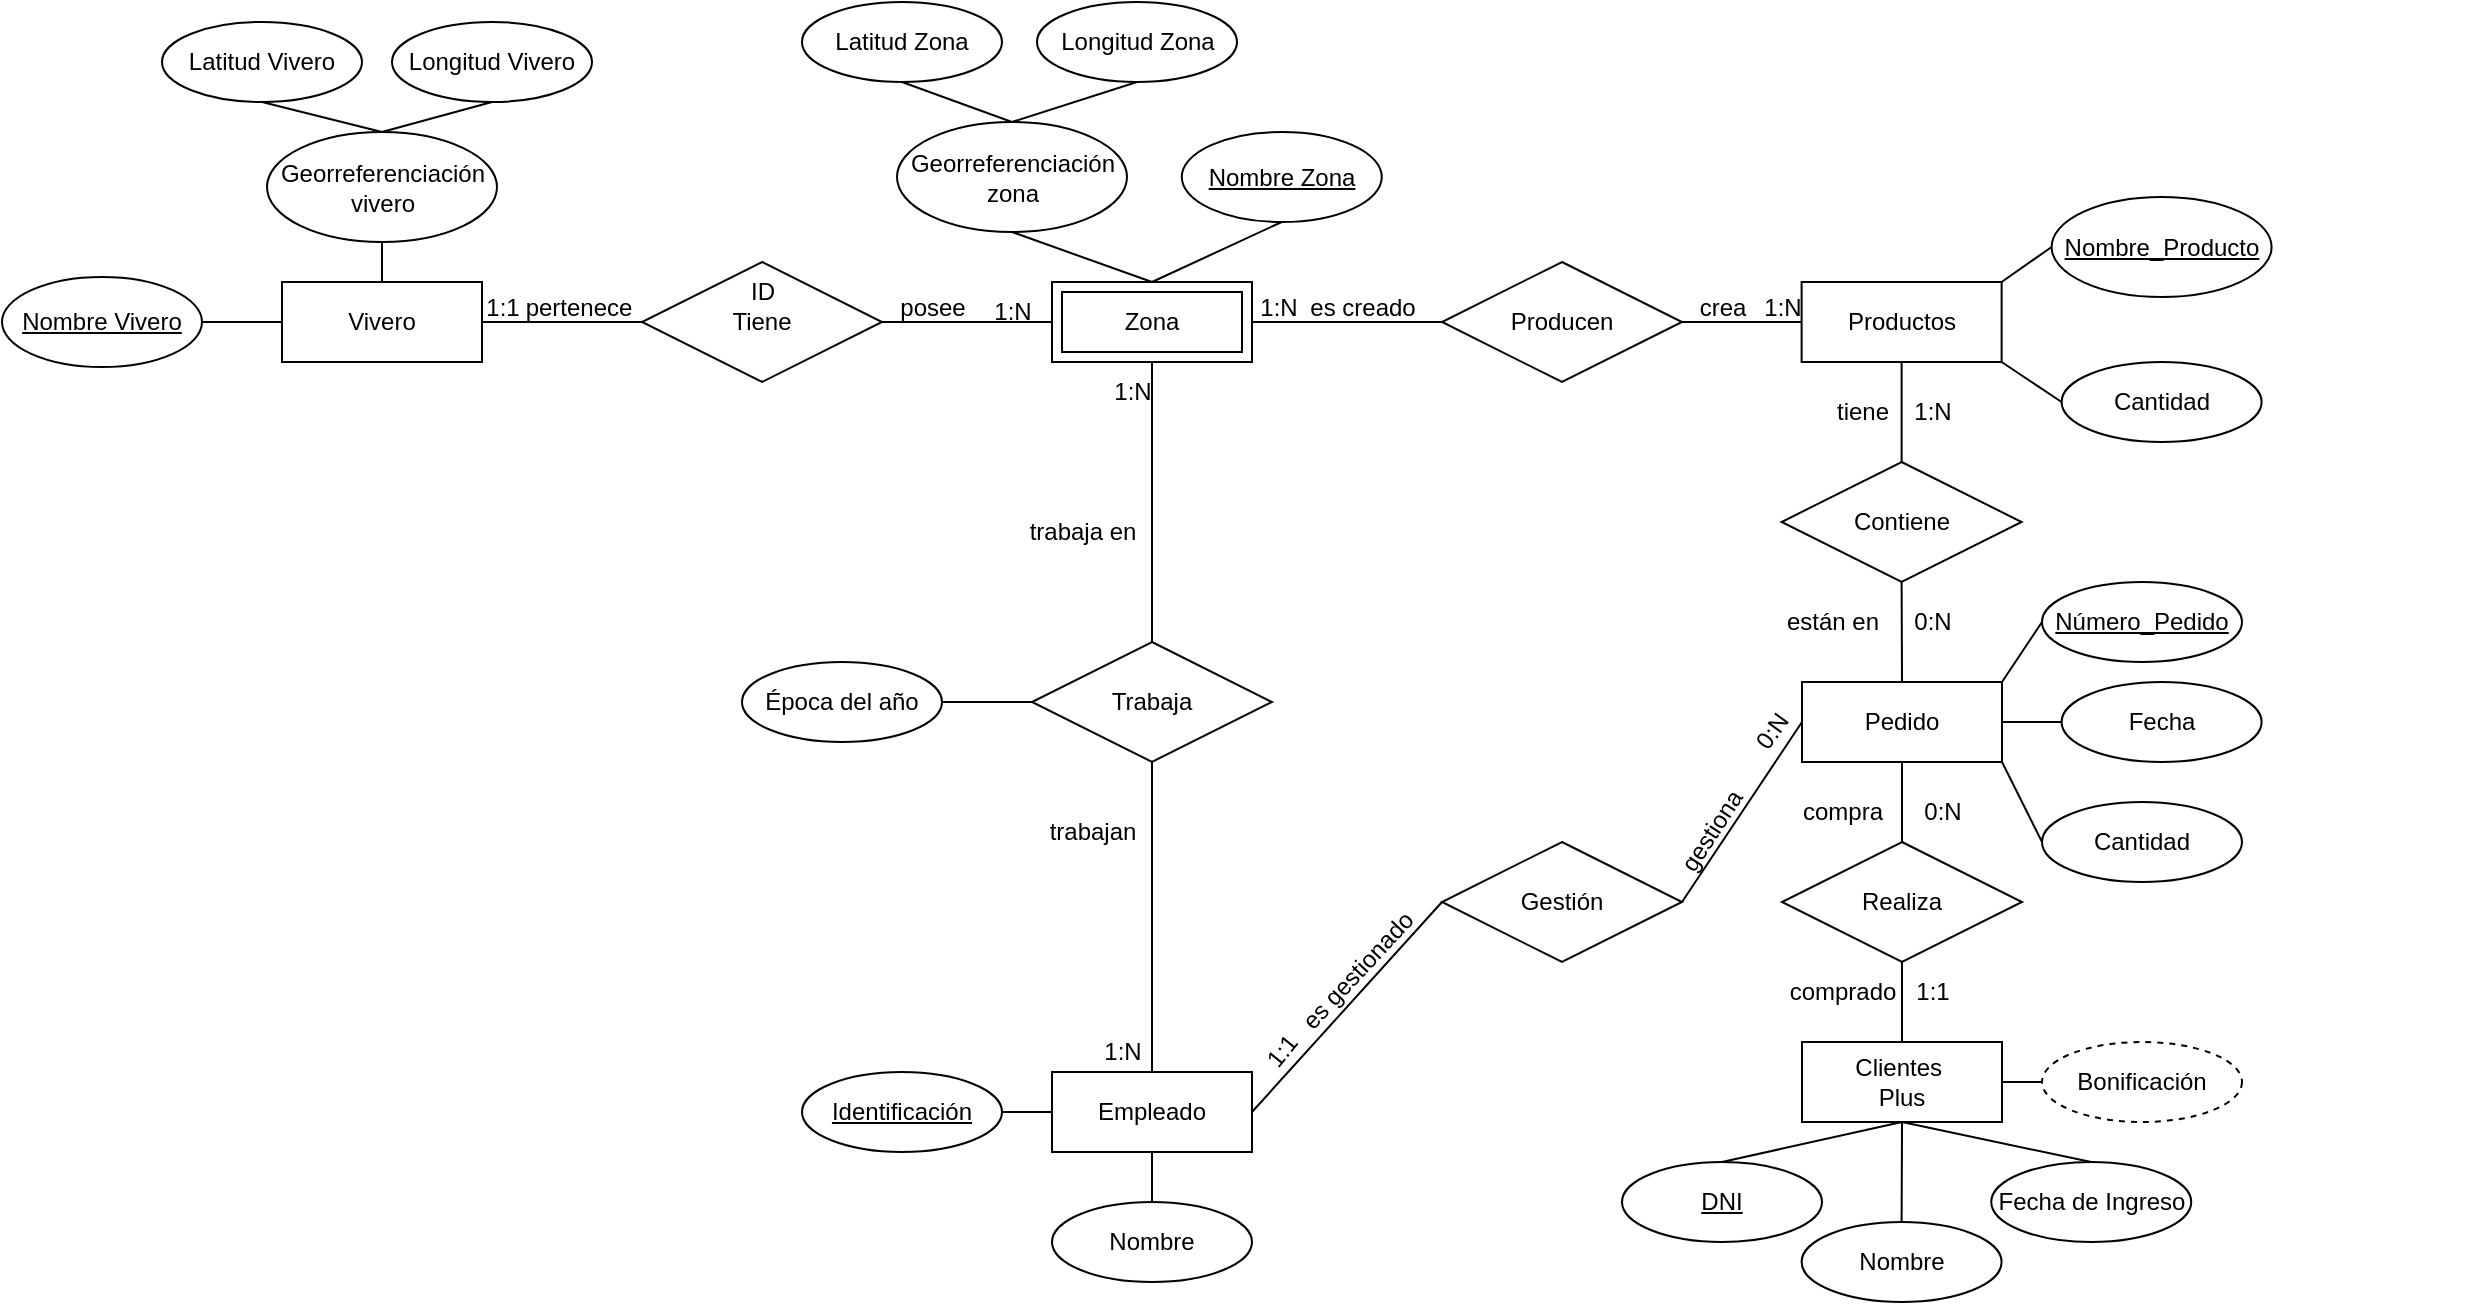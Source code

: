 <mxfile version="24.8.3">
  <diagram id="R2lEEEUBdFMjLlhIrx00" name="Page-1">
    <mxGraphModel grid="1" page="1" gridSize="10" guides="1" tooltips="1" connect="1" arrows="1" fold="1" pageScale="1" pageWidth="850" pageHeight="1100" math="0" shadow="0" extFonts="Permanent Marker^https://fonts.googleapis.com/css?family=Permanent+Marker">
      <root>
        <mxCell id="0" />
        <mxCell id="1" parent="0" />
        <mxCell id="NHeWaSwUiM2406PgDpy3-2" value="Vivero" style="whiteSpace=wrap;html=1;align=center;" vertex="1" parent="1">
          <mxGeometry x="140" y="170" width="100" height="40" as="geometry" />
        </mxCell>
        <mxCell id="NHeWaSwUiM2406PgDpy3-4" value="Georreferenciación zona" style="ellipse;whiteSpace=wrap;html=1;align=center;" vertex="1" parent="1">
          <mxGeometry x="447.5" y="90" width="115" height="55" as="geometry" />
        </mxCell>
        <mxCell id="NHeWaSwUiM2406PgDpy3-5" value="Latitud Zona" style="ellipse;whiteSpace=wrap;html=1;align=center;" vertex="1" parent="1">
          <mxGeometry x="400" y="30" width="100" height="40" as="geometry" />
        </mxCell>
        <mxCell id="NHeWaSwUiM2406PgDpy3-6" value="Longitud Zona" style="ellipse;whiteSpace=wrap;html=1;align=center;" vertex="1" parent="1">
          <mxGeometry x="517.5" y="30" width="100" height="40" as="geometry" />
        </mxCell>
        <mxCell id="NHeWaSwUiM2406PgDpy3-11" value="" style="endArrow=none;html=1;rounded=0;exitX=0.5;exitY=1;exitDx=0;exitDy=0;entryX=0.5;entryY=0;entryDx=0;entryDy=0;" edge="1" parent="1" source="NHeWaSwUiM2406PgDpy3-6" target="NHeWaSwUiM2406PgDpy3-4">
          <mxGeometry relative="1" as="geometry">
            <mxPoint x="400" y="370" as="sourcePoint" />
            <mxPoint x="560" y="370" as="targetPoint" />
          </mxGeometry>
        </mxCell>
        <mxCell id="NHeWaSwUiM2406PgDpy3-12" value="" style="resizable=0;html=1;whiteSpace=wrap;align=right;verticalAlign=bottom;" connectable="0" vertex="1" parent="NHeWaSwUiM2406PgDpy3-11">
          <mxGeometry x="1" relative="1" as="geometry" />
        </mxCell>
        <mxCell id="NHeWaSwUiM2406PgDpy3-13" value="" style="endArrow=none;html=1;rounded=0;exitX=0.5;exitY=1;exitDx=0;exitDy=0;entryX=0.5;entryY=0;entryDx=0;entryDy=0;" edge="1" parent="1" source="NHeWaSwUiM2406PgDpy3-5" target="NHeWaSwUiM2406PgDpy3-4">
          <mxGeometry relative="1" as="geometry">
            <mxPoint x="310" y="20" as="sourcePoint" />
            <mxPoint x="245" y="85" as="targetPoint" />
          </mxGeometry>
        </mxCell>
        <mxCell id="NHeWaSwUiM2406PgDpy3-14" value="" style="resizable=0;html=1;whiteSpace=wrap;align=right;verticalAlign=bottom;" connectable="0" vertex="1" parent="NHeWaSwUiM2406PgDpy3-13">
          <mxGeometry x="1" relative="1" as="geometry" />
        </mxCell>
        <mxCell id="S-kR7vA9aXVw8Hu3PSYM-3" value="Tiene" style="shape=rhombus;perimeter=rhombusPerimeter;whiteSpace=wrap;html=1;align=center;" vertex="1" parent="1">
          <mxGeometry x="320" y="160" width="120" height="60" as="geometry" />
        </mxCell>
        <mxCell id="S-kR7vA9aXVw8Hu3PSYM-4" value="&lt;div&gt;Georreferenciación&lt;/div&gt;&lt;div&gt;vivero&lt;br&gt;&lt;/div&gt;" style="ellipse;whiteSpace=wrap;html=1;align=center;" vertex="1" parent="1">
          <mxGeometry x="132.5" y="95" width="115" height="55" as="geometry" />
        </mxCell>
        <mxCell id="S-kR7vA9aXVw8Hu3PSYM-5" value="Latitud Vivero" style="ellipse;whiteSpace=wrap;html=1;align=center;" vertex="1" parent="1">
          <mxGeometry x="80" y="40" width="100" height="40" as="geometry" />
        </mxCell>
        <mxCell id="S-kR7vA9aXVw8Hu3PSYM-6" value="" style="endArrow=none;html=1;rounded=0;exitX=0.5;exitY=1;exitDx=0;exitDy=0;entryX=0.5;entryY=0;entryDx=0;entryDy=0;" edge="1" parent="1" source="S-kR7vA9aXVw8Hu3PSYM-10" target="S-kR7vA9aXVw8Hu3PSYM-4">
          <mxGeometry relative="1" as="geometry">
            <mxPoint x="260" y="30" as="sourcePoint" />
            <mxPoint x="90" y="380" as="targetPoint" />
          </mxGeometry>
        </mxCell>
        <mxCell id="S-kR7vA9aXVw8Hu3PSYM-7" value="" style="resizable=0;html=1;whiteSpace=wrap;align=right;verticalAlign=bottom;" connectable="0" vertex="1" parent="S-kR7vA9aXVw8Hu3PSYM-6">
          <mxGeometry x="1" relative="1" as="geometry" />
        </mxCell>
        <mxCell id="S-kR7vA9aXVw8Hu3PSYM-8" value="" style="endArrow=none;html=1;rounded=0;exitX=0.5;exitY=1;exitDx=0;exitDy=0;entryX=0.5;entryY=0;entryDx=0;entryDy=0;" edge="1" parent="1" source="S-kR7vA9aXVw8Hu3PSYM-5" target="S-kR7vA9aXVw8Hu3PSYM-4">
          <mxGeometry relative="1" as="geometry">
            <mxPoint x="-160" y="30" as="sourcePoint" />
            <mxPoint x="-225" y="95" as="targetPoint" />
          </mxGeometry>
        </mxCell>
        <mxCell id="S-kR7vA9aXVw8Hu3PSYM-9" value="" style="resizable=0;html=1;whiteSpace=wrap;align=right;verticalAlign=bottom;" connectable="0" vertex="1" parent="S-kR7vA9aXVw8Hu3PSYM-8">
          <mxGeometry x="1" relative="1" as="geometry" />
        </mxCell>
        <mxCell id="S-kR7vA9aXVw8Hu3PSYM-10" value="Longitud Vivero" style="ellipse;whiteSpace=wrap;html=1;align=center;" vertex="1" parent="1">
          <mxGeometry x="195" y="40.0" width="100" height="40" as="geometry" />
        </mxCell>
        <mxCell id="S-kR7vA9aXVw8Hu3PSYM-11" value="Empleado" style="whiteSpace=wrap;html=1;align=center;" vertex="1" parent="1">
          <mxGeometry x="525" y="565" width="100" height="40" as="geometry" />
        </mxCell>
        <mxCell id="NHeWaSwUiM2406PgDpy3-16" value="" style="endArrow=none;html=1;rounded=0;exitX=0;exitY=0.5;exitDx=0;exitDy=0;entryX=1;entryY=0.5;entryDx=0;entryDy=0;" edge="1" parent="1" source="S-kR7vA9aXVw8Hu3PSYM-3" target="NHeWaSwUiM2406PgDpy3-2">
          <mxGeometry relative="1" as="geometry">
            <mxPoint x="270" y="40" as="sourcePoint" />
            <mxPoint x="180" y="110" as="targetPoint" />
          </mxGeometry>
        </mxCell>
        <mxCell id="NHeWaSwUiM2406PgDpy3-17" value="" style="resizable=0;html=1;whiteSpace=wrap;align=right;verticalAlign=bottom;" connectable="0" vertex="1" parent="NHeWaSwUiM2406PgDpy3-16">
          <mxGeometry x="1" relative="1" as="geometry" />
        </mxCell>
        <mxCell id="NHeWaSwUiM2406PgDpy3-18" value="" style="endArrow=none;html=1;rounded=0;exitX=1;exitY=0.5;exitDx=0;exitDy=0;entryX=0;entryY=0.5;entryDx=0;entryDy=0;" edge="1" parent="1" source="NHeWaSwUiM2406PgDpy3-40">
          <mxGeometry relative="1" as="geometry">
            <mxPoint x="500" y="190" as="sourcePoint" />
            <mxPoint x="590" y="190" as="targetPoint" />
          </mxGeometry>
        </mxCell>
        <mxCell id="NHeWaSwUiM2406PgDpy3-19" value="" style="resizable=0;html=1;whiteSpace=wrap;align=right;verticalAlign=bottom;" connectable="0" vertex="1" parent="NHeWaSwUiM2406PgDpy3-18">
          <mxGeometry x="1" relative="1" as="geometry" />
        </mxCell>
        <mxCell id="NHeWaSwUiM2406PgDpy3-20" value="&lt;div&gt;Clientes&amp;nbsp;&lt;/div&gt;&lt;div&gt;Plus&lt;/div&gt;" style="whiteSpace=wrap;html=1;align=center;" vertex="1" parent="1">
          <mxGeometry x="900" y="550" width="100" height="40" as="geometry" />
        </mxCell>
        <mxCell id="NHeWaSwUiM2406PgDpy3-24" value="" style="endArrow=none;html=1;rounded=0;exitX=0.5;exitY=0;exitDx=0;exitDy=0;entryX=0.5;entryY=1;entryDx=0;entryDy=0;" edge="1" parent="1" source="NHeWaSwUiM2406PgDpy3-2" target="S-kR7vA9aXVw8Hu3PSYM-4">
          <mxGeometry relative="1" as="geometry">
            <mxPoint x="90" y="10" as="sourcePoint" />
            <mxPoint x="185" y="40" as="targetPoint" />
          </mxGeometry>
        </mxCell>
        <mxCell id="NHeWaSwUiM2406PgDpy3-25" value="" style="resizable=0;html=1;whiteSpace=wrap;align=right;verticalAlign=bottom;" connectable="0" vertex="1" parent="NHeWaSwUiM2406PgDpy3-24">
          <mxGeometry x="1" relative="1" as="geometry" />
        </mxCell>
        <mxCell id="NHeWaSwUiM2406PgDpy3-26" value="" style="endArrow=none;html=1;rounded=0;exitX=0.5;exitY=0;exitDx=0;exitDy=0;entryX=0.5;entryY=1;entryDx=0;entryDy=0;" edge="1" parent="1" source="NHeWaSwUiM2406PgDpy3-40" target="NHeWaSwUiM2406PgDpy3-4">
          <mxGeometry relative="1" as="geometry">
            <mxPoint x="640" y="170" as="sourcePoint" />
            <mxPoint x="265" y="50" as="targetPoint" />
          </mxGeometry>
        </mxCell>
        <mxCell id="NHeWaSwUiM2406PgDpy3-27" value="" style="resizable=0;html=1;whiteSpace=wrap;align=right;verticalAlign=bottom;" connectable="0" vertex="1" parent="NHeWaSwUiM2406PgDpy3-26">
          <mxGeometry x="1" relative="1" as="geometry" />
        </mxCell>
        <mxCell id="NHeWaSwUiM2406PgDpy3-31" value="&lt;u&gt;Nombre Zona&lt;br&gt;&lt;/u&gt;" style="ellipse;whiteSpace=wrap;html=1;align=center;" vertex="1" parent="1">
          <mxGeometry x="589.89" y="95" width="100" height="45" as="geometry" />
        </mxCell>
        <mxCell id="NHeWaSwUiM2406PgDpy3-32" value="" style="endArrow=none;html=1;rounded=0;exitX=0.5;exitY=0;exitDx=0;exitDy=0;entryX=0.5;entryY=1;entryDx=0;entryDy=0;" edge="1" parent="1" source="NHeWaSwUiM2406PgDpy3-40" target="NHeWaSwUiM2406PgDpy3-31">
          <mxGeometry relative="1" as="geometry">
            <mxPoint x="690" y="190" as="sourcePoint" />
            <mxPoint x="780" y="148" as="targetPoint" />
          </mxGeometry>
        </mxCell>
        <mxCell id="NHeWaSwUiM2406PgDpy3-33" value="" style="resizable=0;html=1;whiteSpace=wrap;align=right;verticalAlign=bottom;" connectable="0" vertex="1" parent="NHeWaSwUiM2406PgDpy3-32">
          <mxGeometry x="1" relative="1" as="geometry" />
        </mxCell>
        <mxCell id="NHeWaSwUiM2406PgDpy3-37" value="&lt;u&gt;Identificación&lt;/u&gt;" style="ellipse;whiteSpace=wrap;html=1;align=center;" vertex="1" parent="1">
          <mxGeometry x="400" y="565" width="100" height="40" as="geometry" />
        </mxCell>
        <mxCell id="NHeWaSwUiM2406PgDpy3-38" value="" style="endArrow=none;html=1;rounded=0;exitX=1;exitY=0.5;exitDx=0;exitDy=0;entryX=0;entryY=0.5;entryDx=0;entryDy=0;" edge="1" parent="1" source="NHeWaSwUiM2406PgDpy3-37" target="S-kR7vA9aXVw8Hu3PSYM-11">
          <mxGeometry relative="1" as="geometry">
            <mxPoint x="-70" y="590" as="sourcePoint" />
            <mxPoint x="-45" y="590" as="targetPoint" />
          </mxGeometry>
        </mxCell>
        <mxCell id="NHeWaSwUiM2406PgDpy3-39" value="" style="resizable=0;html=1;whiteSpace=wrap;align=right;verticalAlign=bottom;" connectable="0" vertex="1" parent="NHeWaSwUiM2406PgDpy3-38">
          <mxGeometry x="1" relative="1" as="geometry" />
        </mxCell>
        <mxCell id="NHeWaSwUiM2406PgDpy3-42" value="&lt;u&gt;DNI&lt;/u&gt;" style="ellipse;whiteSpace=wrap;html=1;align=center;" vertex="1" parent="1">
          <mxGeometry x="810" y="610" width="100" height="40" as="geometry" />
        </mxCell>
        <mxCell id="NHeWaSwUiM2406PgDpy3-43" value="" style="endArrow=none;html=1;rounded=0;exitX=0.5;exitY=0;exitDx=0;exitDy=0;entryX=0.5;entryY=1;entryDx=0;entryDy=0;" edge="1" parent="1" source="NHeWaSwUiM2406PgDpy3-42" target="NHeWaSwUiM2406PgDpy3-20">
          <mxGeometry relative="1" as="geometry">
            <mxPoint x="190" y="650" as="sourcePoint" />
            <mxPoint x="215" y="610" as="targetPoint" />
          </mxGeometry>
        </mxCell>
        <mxCell id="NHeWaSwUiM2406PgDpy3-44" value="" style="resizable=0;html=1;whiteSpace=wrap;align=right;verticalAlign=bottom;" connectable="0" vertex="1" parent="NHeWaSwUiM2406PgDpy3-43">
          <mxGeometry x="1" relative="1" as="geometry" />
        </mxCell>
        <mxCell id="NHeWaSwUiM2406PgDpy3-45" value="Fecha de Ingreso" style="ellipse;whiteSpace=wrap;html=1;align=center;" vertex="1" parent="1">
          <mxGeometry x="994.62" y="610" width="100" height="40" as="geometry" />
        </mxCell>
        <mxCell id="NHeWaSwUiM2406PgDpy3-46" value="" style="endArrow=none;html=1;rounded=0;exitX=0.5;exitY=0;exitDx=0;exitDy=0;entryX=0.5;entryY=1;entryDx=0;entryDy=0;" edge="1" parent="1" source="NHeWaSwUiM2406PgDpy3-45" target="NHeWaSwUiM2406PgDpy3-20">
          <mxGeometry relative="1" as="geometry">
            <mxPoint x="630" y="640" as="sourcePoint" />
            <mxPoint x="660" y="600" as="targetPoint" />
          </mxGeometry>
        </mxCell>
        <mxCell id="NHeWaSwUiM2406PgDpy3-47" value="" style="resizable=0;html=1;whiteSpace=wrap;align=right;verticalAlign=bottom;" connectable="0" vertex="1" parent="NHeWaSwUiM2406PgDpy3-46">
          <mxGeometry x="1" relative="1" as="geometry" />
        </mxCell>
        <mxCell id="NHeWaSwUiM2406PgDpy3-49" value="Bonificación" style="ellipse;whiteSpace=wrap;html=1;align=center;dashed=1;" vertex="1" parent="1">
          <mxGeometry x="1020" y="550" width="100" height="40" as="geometry" />
        </mxCell>
        <mxCell id="NHeWaSwUiM2406PgDpy3-50" value="" style="endArrow=none;html=1;rounded=0;exitX=0;exitY=0.5;exitDx=0;exitDy=0;entryX=1;entryY=0.5;entryDx=0;entryDy=0;" edge="1" parent="1" source="NHeWaSwUiM2406PgDpy3-49" target="NHeWaSwUiM2406PgDpy3-20">
          <mxGeometry relative="1" as="geometry">
            <mxPoint x="720" y="640" as="sourcePoint" />
            <mxPoint x="670" y="610" as="targetPoint" />
          </mxGeometry>
        </mxCell>
        <mxCell id="NHeWaSwUiM2406PgDpy3-51" value="" style="resizable=0;html=1;whiteSpace=wrap;align=right;verticalAlign=bottom;" connectable="0" vertex="1" parent="NHeWaSwUiM2406PgDpy3-50">
          <mxGeometry x="1" relative="1" as="geometry" />
        </mxCell>
        <mxCell id="NHeWaSwUiM2406PgDpy3-53" value="Trabaja" style="shape=rhombus;perimeter=rhombusPerimeter;whiteSpace=wrap;html=1;align=center;" vertex="1" parent="1">
          <mxGeometry x="515" y="350" width="120" height="60" as="geometry" />
        </mxCell>
        <mxCell id="NHeWaSwUiM2406PgDpy3-55" value="" style="endArrow=none;html=1;rounded=0;exitX=0.5;exitY=0;exitDx=0;exitDy=0;entryX=0.5;entryY=1;entryDx=0;entryDy=0;" edge="1" parent="1" source="NHeWaSwUiM2406PgDpy3-53" target="NHeWaSwUiM2406PgDpy3-40">
          <mxGeometry relative="1" as="geometry">
            <mxPoint x="320" y="300" as="sourcePoint" />
            <mxPoint x="260" y="300" as="targetPoint" />
          </mxGeometry>
        </mxCell>
        <mxCell id="NHeWaSwUiM2406PgDpy3-56" value="" style="resizable=0;html=1;whiteSpace=wrap;align=right;verticalAlign=bottom;" connectable="0" vertex="1" parent="NHeWaSwUiM2406PgDpy3-55">
          <mxGeometry x="1" relative="1" as="geometry" />
        </mxCell>
        <mxCell id="NHeWaSwUiM2406PgDpy3-57" value="" style="endArrow=none;html=1;rounded=0;exitX=0.5;exitY=0;exitDx=0;exitDy=0;entryX=0.5;entryY=1;entryDx=0;entryDy=0;" edge="1" parent="1" source="S-kR7vA9aXVw8Hu3PSYM-11" target="NHeWaSwUiM2406PgDpy3-53">
          <mxGeometry relative="1" as="geometry">
            <mxPoint x="150" y="330" as="sourcePoint" />
            <mxPoint x="90" y="330" as="targetPoint" />
          </mxGeometry>
        </mxCell>
        <mxCell id="NHeWaSwUiM2406PgDpy3-58" value="" style="resizable=0;html=1;whiteSpace=wrap;align=right;verticalAlign=bottom;" connectable="0" vertex="1" parent="NHeWaSwUiM2406PgDpy3-57">
          <mxGeometry x="1" relative="1" as="geometry" />
        </mxCell>
        <mxCell id="NHeWaSwUiM2406PgDpy3-61" value="Gestión" style="shape=rhombus;perimeter=rhombusPerimeter;whiteSpace=wrap;html=1;align=center;" vertex="1" parent="1">
          <mxGeometry x="720" y="450" width="120" height="60" as="geometry" />
        </mxCell>
        <mxCell id="NHeWaSwUiM2406PgDpy3-62" value="" style="endArrow=none;html=1;rounded=0;exitX=0;exitY=0.5;exitDx=0;exitDy=0;entryX=1;entryY=0.5;entryDx=0;entryDy=0;" edge="1" parent="1" source="NHeWaSwUiM2406PgDpy3-61" target="S-kR7vA9aXVw8Hu3PSYM-11">
          <mxGeometry relative="1" as="geometry">
            <mxPoint x="355" y="579.5" as="sourcePoint" />
            <mxPoint x="240" y="579.5" as="targetPoint" />
          </mxGeometry>
        </mxCell>
        <mxCell id="NHeWaSwUiM2406PgDpy3-63" value="" style="resizable=0;html=1;whiteSpace=wrap;align=right;verticalAlign=bottom;" connectable="0" vertex="1" parent="NHeWaSwUiM2406PgDpy3-62">
          <mxGeometry x="1" relative="1" as="geometry" />
        </mxCell>
        <mxCell id="NHeWaSwUiM2406PgDpy3-64" value="" style="endArrow=none;html=1;rounded=0;exitX=1;exitY=0.5;exitDx=0;exitDy=0;entryX=0;entryY=0.5;entryDx=0;entryDy=0;" edge="1" parent="1" source="NHeWaSwUiM2406PgDpy3-61" target="mad-1AcM6uH0QCK6t4t2-9">
          <mxGeometry relative="1" as="geometry">
            <mxPoint x="375" y="210" as="sourcePoint" />
            <mxPoint x="720" y="360" as="targetPoint" />
            <Array as="points" />
          </mxGeometry>
        </mxCell>
        <mxCell id="NHeWaSwUiM2406PgDpy3-65" value="" style="resizable=0;html=1;whiteSpace=wrap;align=right;verticalAlign=bottom;" connectable="0" vertex="1" parent="NHeWaSwUiM2406PgDpy3-64">
          <mxGeometry x="1" relative="1" as="geometry" />
        </mxCell>
        <mxCell id="NHeWaSwUiM2406PgDpy3-66" value="1:1" style="text;html=1;align=center;verticalAlign=middle;resizable=0;points=[];autosize=1;strokeColor=none;fillColor=none;" vertex="1" parent="1">
          <mxGeometry x="230" y="168" width="40" height="30" as="geometry" />
        </mxCell>
        <mxCell id="NHeWaSwUiM2406PgDpy3-67" value="1:N" style="text;html=1;align=center;verticalAlign=middle;resizable=0;points=[];autosize=1;strokeColor=none;fillColor=none;" vertex="1" parent="1">
          <mxGeometry x="485" y="170" width="40" height="30" as="geometry" />
        </mxCell>
        <mxCell id="NHeWaSwUiM2406PgDpy3-68" value="1:N" style="text;html=1;align=center;verticalAlign=middle;resizable=0;points=[];autosize=1;strokeColor=none;fillColor=none;" vertex="1" parent="1">
          <mxGeometry x="545" y="210" width="40" height="30" as="geometry" />
        </mxCell>
        <mxCell id="NHeWaSwUiM2406PgDpy3-69" value="1:N" style="text;html=1;align=center;verticalAlign=middle;resizable=0;points=[];autosize=1;strokeColor=none;fillColor=none;" vertex="1" parent="1">
          <mxGeometry x="540" y="540" width="40" height="30" as="geometry" />
        </mxCell>
        <mxCell id="NHeWaSwUiM2406PgDpy3-70" value="gestiona" style="text;html=1;align=center;verticalAlign=middle;resizable=0;points=[];autosize=1;strokeColor=none;fillColor=none;rotation=-57;" vertex="1" parent="1">
          <mxGeometry x="819.81" y="430" width="70" height="30" as="geometry" />
        </mxCell>
        <mxCell id="NHeWaSwUiM2406PgDpy3-71" value="0:N" style="text;html=1;align=center;verticalAlign=middle;resizable=0;points=[];autosize=1;strokeColor=none;fillColor=none;rotation=-54;" vertex="1" parent="1">
          <mxGeometry x="865" y="380" width="40" height="30" as="geometry" />
        </mxCell>
        <mxCell id="NHeWaSwUiM2406PgDpy3-72" value="1:1" style="text;html=1;align=center;verticalAlign=middle;resizable=0;points=[];autosize=1;strokeColor=none;fillColor=none;rotation=-51;" vertex="1" parent="1">
          <mxGeometry x="619.89" y="540" width="40" height="30" as="geometry" />
        </mxCell>
        <mxCell id="NHeWaSwUiM2406PgDpy3-73" value="es gestionado" style="text;html=1;align=center;verticalAlign=middle;resizable=0;points=[];autosize=1;strokeColor=none;fillColor=none;rotation=-47;" vertex="1" parent="1">
          <mxGeometry x="627.5" y="500" width="100" height="30" as="geometry" />
        </mxCell>
        <mxCell id="NHeWaSwUiM2406PgDpy3-76" value="trabaja en" style="text;html=1;align=center;verticalAlign=middle;resizable=0;points=[];autosize=1;strokeColor=none;fillColor=none;rotation=0;" vertex="1" parent="1">
          <mxGeometry x="500" y="280" width="80" height="30" as="geometry" />
        </mxCell>
        <mxCell id="NHeWaSwUiM2406PgDpy3-77" value="trabajan" style="text;html=1;align=center;verticalAlign=middle;resizable=0;points=[];autosize=1;strokeColor=none;fillColor=none;rotation=0;" vertex="1" parent="1">
          <mxGeometry x="510" y="430" width="70" height="30" as="geometry" />
        </mxCell>
        <mxCell id="NHeWaSwUiM2406PgDpy3-79" value="posee" style="text;html=1;align=center;verticalAlign=middle;resizable=0;points=[];autosize=1;strokeColor=none;fillColor=none;" vertex="1" parent="1">
          <mxGeometry x="435" y="167.5" width="60" height="30" as="geometry" />
        </mxCell>
        <mxCell id="NHeWaSwUiM2406PgDpy3-80" value="pertenece" style="text;html=1;align=center;verticalAlign=middle;resizable=0;points=[];autosize=1;strokeColor=none;fillColor=none;" vertex="1" parent="1">
          <mxGeometry x="247.5" y="168" width="80" height="30" as="geometry" />
        </mxCell>
        <mxCell id="NHeWaSwUiM2406PgDpy3-81" value="&lt;u&gt;Nombre Vivero&lt;/u&gt;" style="ellipse;whiteSpace=wrap;html=1;align=center;" vertex="1" parent="1">
          <mxGeometry y="167.5" width="100" height="45" as="geometry" />
        </mxCell>
        <mxCell id="NHeWaSwUiM2406PgDpy3-82" value="" style="endArrow=none;html=1;rounded=0;exitX=1;exitY=0.5;exitDx=0;exitDy=0;entryX=0;entryY=0.5;entryDx=0;entryDy=0;" edge="1" parent="1" source="NHeWaSwUiM2406PgDpy3-81" target="NHeWaSwUiM2406PgDpy3-2">
          <mxGeometry relative="1" as="geometry">
            <mxPoint x="60" y="140" as="sourcePoint" />
            <mxPoint x="200" y="180" as="targetPoint" />
          </mxGeometry>
        </mxCell>
        <mxCell id="NHeWaSwUiM2406PgDpy3-83" value="" style="resizable=0;html=1;whiteSpace=wrap;align=right;verticalAlign=bottom;" connectable="0" vertex="1" parent="NHeWaSwUiM2406PgDpy3-82">
          <mxGeometry x="1" relative="1" as="geometry" />
        </mxCell>
        <mxCell id="inO2hxR4vfNhl-UiEING-17" value="" style="resizable=0;html=1;whiteSpace=wrap;align=right;verticalAlign=bottom;" connectable="0" vertex="1" parent="1">
          <mxGeometry x="870.002" y="52.236" as="geometry" />
        </mxCell>
        <mxCell id="inO2hxR4vfNhl-UiEING-18" value="" style="resizable=0;html=1;whiteSpace=wrap;align=right;verticalAlign=bottom;" connectable="0" vertex="1" parent="1">
          <mxGeometry x="689.887" y="79.911" as="geometry" />
        </mxCell>
        <mxCell id="issctivMTLgI86yThe_r-1" value="Nombre" style="ellipse;whiteSpace=wrap;html=1;align=center;" vertex="1" parent="1">
          <mxGeometry x="525" y="630" width="100" height="40" as="geometry" />
        </mxCell>
        <mxCell id="issctivMTLgI86yThe_r-2" value="" style="endArrow=none;html=1;rounded=0;exitX=0.5;exitY=0;exitDx=0;exitDy=0;entryX=0.5;entryY=1;entryDx=0;entryDy=0;" edge="1" parent="1" source="issctivMTLgI86yThe_r-1" target="S-kR7vA9aXVw8Hu3PSYM-11">
          <mxGeometry relative="1" as="geometry">
            <mxPoint x="100" y="630" as="sourcePoint" />
            <mxPoint x="200" y="610" as="targetPoint" />
            <Array as="points" />
          </mxGeometry>
        </mxCell>
        <mxCell id="issctivMTLgI86yThe_r-3" value="" style="resizable=0;html=1;whiteSpace=wrap;align=right;verticalAlign=bottom;" connectable="0" vertex="1" parent="issctivMTLgI86yThe_r-2">
          <mxGeometry x="1" relative="1" as="geometry" />
        </mxCell>
        <mxCell id="issctivMTLgI86yThe_r-4" value="Nombre" style="ellipse;whiteSpace=wrap;html=1;align=center;" vertex="1" parent="1">
          <mxGeometry x="899.81" y="640" width="100" height="40" as="geometry" />
        </mxCell>
        <mxCell id="issctivMTLgI86yThe_r-5" value="" style="endArrow=none;html=1;rounded=0;exitX=0.5;exitY=0;exitDx=0;exitDy=0;entryX=0.5;entryY=1;entryDx=0;entryDy=0;" edge="1" parent="1" source="issctivMTLgI86yThe_r-4" target="NHeWaSwUiM2406PgDpy3-20">
          <mxGeometry relative="1" as="geometry">
            <mxPoint x="315" y="630" as="sourcePoint" />
            <mxPoint x="200" y="610" as="targetPoint" />
            <Array as="points" />
          </mxGeometry>
        </mxCell>
        <mxCell id="issctivMTLgI86yThe_r-6" value="" style="resizable=0;html=1;whiteSpace=wrap;align=right;verticalAlign=bottom;" connectable="0" vertex="1" parent="issctivMTLgI86yThe_r-5">
          <mxGeometry x="1" relative="1" as="geometry" />
        </mxCell>
        <mxCell id="mad-1AcM6uH0QCK6t4t2-1" value="Productos" style="whiteSpace=wrap;html=1;align=center;" vertex="1" parent="1">
          <mxGeometry x="899.81" y="170" width="100" height="40" as="geometry" />
        </mxCell>
        <mxCell id="mad-1AcM6uH0QCK6t4t2-3" value="Nombre_Producto" style="ellipse;whiteSpace=wrap;html=1;align=center;fontStyle=4;" vertex="1" parent="1">
          <mxGeometry x="1024.81" y="127.5" width="110" height="50" as="geometry" />
        </mxCell>
        <mxCell id="mad-1AcM6uH0QCK6t4t2-4" value="" style="endArrow=none;html=1;rounded=0;exitX=1;exitY=0;exitDx=0;exitDy=0;entryX=0;entryY=0.5;entryDx=0;entryDy=0;" edge="1" parent="1" source="mad-1AcM6uH0QCK6t4t2-1" target="mad-1AcM6uH0QCK6t4t2-3">
          <mxGeometry relative="1" as="geometry">
            <mxPoint x="1016.81" y="-102.5" as="sourcePoint" />
            <mxPoint x="1086.81" y="-152.5" as="targetPoint" />
          </mxGeometry>
        </mxCell>
        <mxCell id="mad-1AcM6uH0QCK6t4t2-5" value="" style="resizable=0;html=1;whiteSpace=wrap;align=right;verticalAlign=bottom;" connectable="0" vertex="1" parent="mad-1AcM6uH0QCK6t4t2-4">
          <mxGeometry x="1" relative="1" as="geometry" />
        </mxCell>
        <mxCell id="mad-1AcM6uH0QCK6t4t2-6" value="Cantidad" style="ellipse;whiteSpace=wrap;html=1;align=center;" vertex="1" parent="1">
          <mxGeometry x="1029.81" y="210" width="100" height="40" as="geometry" />
        </mxCell>
        <mxCell id="mad-1AcM6uH0QCK6t4t2-7" value="" style="endArrow=none;html=1;rounded=0;exitX=1;exitY=1;exitDx=0;exitDy=0;entryX=0;entryY=0.5;entryDx=0;entryDy=0;" edge="1" parent="1" source="mad-1AcM6uH0QCK6t4t2-1" target="mad-1AcM6uH0QCK6t4t2-6">
          <mxGeometry relative="1" as="geometry">
            <mxPoint x="1099.81" y="97.5" as="sourcePoint" />
            <mxPoint x="1136.81" y="52.5" as="targetPoint" />
          </mxGeometry>
        </mxCell>
        <mxCell id="mad-1AcM6uH0QCK6t4t2-8" value="" style="resizable=0;html=1;whiteSpace=wrap;align=right;verticalAlign=bottom;" connectable="0" vertex="1" parent="mad-1AcM6uH0QCK6t4t2-7">
          <mxGeometry x="1" relative="1" as="geometry" />
        </mxCell>
        <mxCell id="mad-1AcM6uH0QCK6t4t2-9" value="Pedido" style="whiteSpace=wrap;html=1;align=center;" vertex="1" parent="1">
          <mxGeometry x="900" y="370" width="100" height="40" as="geometry" />
        </mxCell>
        <mxCell id="mad-1AcM6uH0QCK6t4t2-11" value="" style="endArrow=none;html=1;rounded=0;exitX=1;exitY=0;exitDx=0;exitDy=0;entryX=0;entryY=0.5;entryDx=0;entryDy=0;" edge="1" parent="1" source="mad-1AcM6uH0QCK6t4t2-9" target="mad-1AcM6uH0QCK6t4t2-17">
          <mxGeometry relative="1" as="geometry">
            <mxPoint x="964.5" y="125" as="sourcePoint" />
            <mxPoint x="1059.39" y="295" as="targetPoint" />
          </mxGeometry>
        </mxCell>
        <mxCell id="mad-1AcM6uH0QCK6t4t2-12" value="" style="resizable=0;html=1;whiteSpace=wrap;align=right;verticalAlign=bottom;" connectable="0" vertex="1" parent="mad-1AcM6uH0QCK6t4t2-11">
          <mxGeometry x="1" relative="1" as="geometry">
            <mxPoint x="190" y="-169" as="offset" />
          </mxGeometry>
        </mxCell>
        <mxCell id="mad-1AcM6uH0QCK6t4t2-13" value="Cantidad" style="ellipse;whiteSpace=wrap;html=1;align=center;" vertex="1" parent="1">
          <mxGeometry x="1020.0" y="430" width="100" height="40" as="geometry" />
        </mxCell>
        <mxCell id="mad-1AcM6uH0QCK6t4t2-14" value="" style="endArrow=none;html=1;rounded=0;exitX=1;exitY=1;exitDx=0;exitDy=0;entryX=0;entryY=0.5;entryDx=0;entryDy=0;" edge="1" parent="1" source="mad-1AcM6uH0QCK6t4t2-9" target="mad-1AcM6uH0QCK6t4t2-13">
          <mxGeometry relative="1" as="geometry">
            <mxPoint x="1047.5" y="325" as="sourcePoint" />
            <mxPoint x="1084.5" y="280" as="targetPoint" />
          </mxGeometry>
        </mxCell>
        <mxCell id="mad-1AcM6uH0QCK6t4t2-15" value="" style="resizable=0;html=1;whiteSpace=wrap;align=right;verticalAlign=bottom;" connectable="0" vertex="1" parent="mad-1AcM6uH0QCK6t4t2-14">
          <mxGeometry x="1" relative="1" as="geometry" />
        </mxCell>
        <mxCell id="mad-1AcM6uH0QCK6t4t2-17" value="&lt;u&gt;Número_Pedido&lt;/u&gt;" style="ellipse;whiteSpace=wrap;html=1;align=center;" vertex="1" parent="1">
          <mxGeometry x="1020.0" y="320" width="100" height="40" as="geometry" />
        </mxCell>
        <mxCell id="mad-1AcM6uH0QCK6t4t2-18" value="Fecha" style="ellipse;whiteSpace=wrap;html=1;align=center;" vertex="1" parent="1">
          <mxGeometry x="1029.81" y="370" width="100" height="40" as="geometry" />
        </mxCell>
        <mxCell id="mad-1AcM6uH0QCK6t4t2-19" value="" style="endArrow=none;html=1;rounded=0;exitX=1;exitY=0.5;exitDx=0;exitDy=0;entryX=0;entryY=0.5;entryDx=0;entryDy=0;" edge="1" parent="1" source="mad-1AcM6uH0QCK6t4t2-9" target="mad-1AcM6uH0QCK6t4t2-18">
          <mxGeometry relative="1" as="geometry">
            <mxPoint x="1047.31" y="325" as="sourcePoint" />
            <mxPoint x="1074.31" y="290" as="targetPoint" />
          </mxGeometry>
        </mxCell>
        <mxCell id="mad-1AcM6uH0QCK6t4t2-20" value="" style="resizable=0;html=1;whiteSpace=wrap;align=right;verticalAlign=bottom;" connectable="0" vertex="1" parent="mad-1AcM6uH0QCK6t4t2-19">
          <mxGeometry x="1" relative="1" as="geometry" />
        </mxCell>
        <mxCell id="mad-1AcM6uH0QCK6t4t2-21" value="Realiza" style="shape=rhombus;perimeter=rhombusPerimeter;whiteSpace=wrap;html=1;align=center;" vertex="1" parent="1">
          <mxGeometry x="890" y="450" width="120" height="60" as="geometry" />
        </mxCell>
        <mxCell id="mad-1AcM6uH0QCK6t4t2-22" value="" style="endArrow=none;html=1;rounded=0;exitX=0.5;exitY=0;exitDx=0;exitDy=0;entryX=0.5;entryY=1;entryDx=0;entryDy=0;" edge="1" parent="1" source="mad-1AcM6uH0QCK6t4t2-21" target="mad-1AcM6uH0QCK6t4t2-9">
          <mxGeometry relative="1" as="geometry">
            <mxPoint x="879.81" y="460" as="sourcePoint" />
            <mxPoint x="1002.81" y="310" as="targetPoint" />
          </mxGeometry>
        </mxCell>
        <mxCell id="mad-1AcM6uH0QCK6t4t2-23" value="" style="resizable=0;html=1;whiteSpace=wrap;align=right;verticalAlign=bottom;" connectable="0" vertex="1" parent="mad-1AcM6uH0QCK6t4t2-22">
          <mxGeometry x="1" relative="1" as="geometry">
            <mxPoint x="280" y="-254" as="offset" />
          </mxGeometry>
        </mxCell>
        <mxCell id="mad-1AcM6uH0QCK6t4t2-24" value="" style="endArrow=none;html=1;rounded=0;exitX=0.5;exitY=0;exitDx=0;exitDy=0;entryX=0.5;entryY=1;entryDx=0;entryDy=0;" edge="1" parent="1" source="NHeWaSwUiM2406PgDpy3-20" target="mad-1AcM6uH0QCK6t4t2-21">
          <mxGeometry relative="1" as="geometry">
            <mxPoint x="893" y="365" as="sourcePoint" />
            <mxPoint x="923" y="310" as="targetPoint" />
          </mxGeometry>
        </mxCell>
        <mxCell id="mad-1AcM6uH0QCK6t4t2-25" value="" style="resizable=0;html=1;whiteSpace=wrap;align=right;verticalAlign=bottom;" connectable="0" vertex="1" parent="mad-1AcM6uH0QCK6t4t2-24">
          <mxGeometry x="1" relative="1" as="geometry">
            <mxPoint x="120" y="-122" as="offset" />
          </mxGeometry>
        </mxCell>
        <mxCell id="mad-1AcM6uH0QCK6t4t2-26" value="compra" style="text;html=1;align=center;verticalAlign=middle;resizable=0;points=[];autosize=1;strokeColor=none;fillColor=none;rotation=0;" vertex="1" parent="1">
          <mxGeometry x="890" y="420" width="60" height="30" as="geometry" />
        </mxCell>
        <mxCell id="mad-1AcM6uH0QCK6t4t2-27" value="0:N" style="text;html=1;align=center;verticalAlign=middle;resizable=0;points=[];autosize=1;strokeColor=none;fillColor=none;rotation=0;" vertex="1" parent="1">
          <mxGeometry x="950" y="420" width="40" height="30" as="geometry" />
        </mxCell>
        <mxCell id="mad-1AcM6uH0QCK6t4t2-28" value="comprado" style="text;html=1;align=center;verticalAlign=middle;resizable=0;points=[];autosize=1;strokeColor=none;fillColor=none;rotation=0;" vertex="1" parent="1">
          <mxGeometry x="880" y="510" width="80" height="30" as="geometry" />
        </mxCell>
        <mxCell id="mad-1AcM6uH0QCK6t4t2-29" value="1:1" style="text;html=1;align=center;verticalAlign=middle;resizable=0;points=[];autosize=1;strokeColor=none;fillColor=none;rotation=0;" vertex="1" parent="1">
          <mxGeometry x="944.62" y="510" width="40" height="30" as="geometry" />
        </mxCell>
        <mxCell id="mad-1AcM6uH0QCK6t4t2-30" value="Contiene" style="shape=rhombus;perimeter=rhombusPerimeter;whiteSpace=wrap;html=1;align=center;" vertex="1" parent="1">
          <mxGeometry x="889.81" y="260" width="120" height="60" as="geometry" />
        </mxCell>
        <mxCell id="mad-1AcM6uH0QCK6t4t2-31" value="" style="endArrow=none;html=1;rounded=0;exitX=0.5;exitY=0;exitDx=0;exitDy=0;entryX=0.5;entryY=1;entryDx=0;entryDy=0;" edge="1" parent="1" source="mad-1AcM6uH0QCK6t4t2-9" target="mad-1AcM6uH0QCK6t4t2-30">
          <mxGeometry relative="1" as="geometry">
            <mxPoint x="900" y="370" as="sourcePoint" />
            <mxPoint x="913" y="340" as="targetPoint" />
          </mxGeometry>
        </mxCell>
        <mxCell id="mad-1AcM6uH0QCK6t4t2-32" value="" style="resizable=0;html=1;whiteSpace=wrap;align=right;verticalAlign=bottom;" connectable="0" vertex="1" parent="mad-1AcM6uH0QCK6t4t2-31">
          <mxGeometry x="1" relative="1" as="geometry">
            <mxPoint x="190" y="-169" as="offset" />
          </mxGeometry>
        </mxCell>
        <mxCell id="mad-1AcM6uH0QCK6t4t2-33" value="" style="endArrow=none;html=1;rounded=0;exitX=0.5;exitY=1;exitDx=0;exitDy=0;entryX=0.5;entryY=0;entryDx=0;entryDy=0;" edge="1" parent="1" source="mad-1AcM6uH0QCK6t4t2-1" target="mad-1AcM6uH0QCK6t4t2-30">
          <mxGeometry relative="1" as="geometry">
            <mxPoint x="979.81" y="352.5" as="sourcePoint" />
            <mxPoint x="949.81" y="202.5" as="targetPoint" />
          </mxGeometry>
        </mxCell>
        <mxCell id="mad-1AcM6uH0QCK6t4t2-34" value="" style="resizable=0;html=1;whiteSpace=wrap;align=right;verticalAlign=bottom;" connectable="0" vertex="1" parent="mad-1AcM6uH0QCK6t4t2-33">
          <mxGeometry x="1" relative="1" as="geometry">
            <mxPoint x="120" y="-142" as="offset" />
          </mxGeometry>
        </mxCell>
        <mxCell id="mad-1AcM6uH0QCK6t4t2-35" value="tiene" style="text;html=1;align=center;verticalAlign=middle;resizable=0;points=[];autosize=1;strokeColor=none;fillColor=none;rotation=0;" vertex="1" parent="1">
          <mxGeometry x="905.0" y="220" width="50" height="30" as="geometry" />
        </mxCell>
        <mxCell id="mad-1AcM6uH0QCK6t4t2-36" value="1:N" style="text;html=1;align=center;verticalAlign=middle;resizable=0;points=[];autosize=1;strokeColor=none;fillColor=none;rotation=0;" vertex="1" parent="1">
          <mxGeometry x="944.62" y="220" width="40" height="30" as="geometry" />
        </mxCell>
        <mxCell id="mad-1AcM6uH0QCK6t4t2-37" value="están en" style="text;html=1;align=center;verticalAlign=middle;resizable=0;points=[];autosize=1;strokeColor=none;fillColor=none;rotation=0;" vertex="1" parent="1">
          <mxGeometry x="880" y="325" width="70" height="30" as="geometry" />
        </mxCell>
        <mxCell id="mad-1AcM6uH0QCK6t4t2-38" value="0:N" style="text;html=1;align=center;verticalAlign=middle;resizable=0;points=[];autosize=1;strokeColor=none;fillColor=none;rotation=0;" vertex="1" parent="1">
          <mxGeometry x="944.62" y="325" width="40" height="30" as="geometry" />
        </mxCell>
        <mxCell id="mad-1AcM6uH0QCK6t4t2-40" value="Producen" style="shape=rhombus;perimeter=rhombusPerimeter;whiteSpace=wrap;html=1;align=center;" vertex="1" parent="1">
          <mxGeometry x="720" y="160" width="120" height="60" as="geometry" />
        </mxCell>
        <mxCell id="mad-1AcM6uH0QCK6t4t2-41" value="" style="endArrow=none;html=1;rounded=0;exitX=1;exitY=0.5;exitDx=0;exitDy=0;entryX=0;entryY=0.5;entryDx=0;entryDy=0;" edge="1" parent="1" source="S-kR7vA9aXVw8Hu3PSYM-3" target="NHeWaSwUiM2406PgDpy3-40">
          <mxGeometry relative="1" as="geometry">
            <mxPoint x="440" y="190" as="sourcePoint" />
            <mxPoint x="590" y="190" as="targetPoint" />
          </mxGeometry>
        </mxCell>
        <mxCell id="NHeWaSwUiM2406PgDpy3-40" value="Zona" style="shape=ext;margin=3;double=1;whiteSpace=wrap;html=1;align=center;" vertex="1" parent="1">
          <mxGeometry x="525" y="170" width="100" height="40" as="geometry" />
        </mxCell>
        <mxCell id="mad-1AcM6uH0QCK6t4t2-43" value="" style="endArrow=none;html=1;rounded=0;exitX=1;exitY=0.5;exitDx=0;exitDy=0;entryX=0;entryY=0.5;entryDx=0;entryDy=0;" edge="1" parent="1" source="mad-1AcM6uH0QCK6t4t2-40" target="mad-1AcM6uH0QCK6t4t2-1">
          <mxGeometry relative="1" as="geometry">
            <mxPoint x="990" y="380" as="sourcePoint" />
            <mxPoint x="1002" y="350" as="targetPoint" />
          </mxGeometry>
        </mxCell>
        <mxCell id="mad-1AcM6uH0QCK6t4t2-44" value="" style="resizable=0;html=1;whiteSpace=wrap;align=right;verticalAlign=bottom;" connectable="0" vertex="1" parent="mad-1AcM6uH0QCK6t4t2-43">
          <mxGeometry x="1" relative="1" as="geometry">
            <mxPoint x="120" y="-142" as="offset" />
          </mxGeometry>
        </mxCell>
        <mxCell id="mad-1AcM6uH0QCK6t4t2-45" value="" style="endArrow=none;html=1;rounded=0;exitX=1;exitY=0.5;exitDx=0;exitDy=0;entryX=0;entryY=0.5;entryDx=0;entryDy=0;" edge="1" parent="1" source="NHeWaSwUiM2406PgDpy3-40" target="mad-1AcM6uH0QCK6t4t2-40">
          <mxGeometry relative="1" as="geometry">
            <mxPoint x="1000" y="390" as="sourcePoint" />
            <mxPoint x="1012" y="360" as="targetPoint" />
          </mxGeometry>
        </mxCell>
        <mxCell id="mad-1AcM6uH0QCK6t4t2-46" value="" style="resizable=0;html=1;whiteSpace=wrap;align=right;verticalAlign=bottom;" connectable="0" vertex="1" parent="mad-1AcM6uH0QCK6t4t2-45">
          <mxGeometry x="1" relative="1" as="geometry">
            <mxPoint x="120" y="-142" as="offset" />
          </mxGeometry>
        </mxCell>
        <mxCell id="mad-1AcM6uH0QCK6t4t2-48" value="1:N" style="text;html=1;align=center;verticalAlign=middle;resizable=0;points=[];autosize=1;strokeColor=none;fillColor=none;rotation=0;" vertex="1" parent="1">
          <mxGeometry x="870" y="167.5" width="40" height="30" as="geometry" />
        </mxCell>
        <mxCell id="mad-1AcM6uH0QCK6t4t2-49" value="es creado" style="text;html=1;align=center;verticalAlign=middle;resizable=0;points=[];autosize=1;strokeColor=none;fillColor=none;rotation=0;" vertex="1" parent="1">
          <mxGeometry x="640" y="167.5" width="80" height="30" as="geometry" />
        </mxCell>
        <mxCell id="mad-1AcM6uH0QCK6t4t2-50" value="1:N" style="text;html=1;align=center;verticalAlign=middle;resizable=0;points=[];autosize=1;strokeColor=none;fillColor=none;" vertex="1" parent="1">
          <mxGeometry x="617.5" y="167.5" width="40" height="30" as="geometry" />
        </mxCell>
        <mxCell id="mad-1AcM6uH0QCK6t4t2-53" value="crea" style="text;html=1;align=center;verticalAlign=middle;resizable=0;points=[];autosize=1;strokeColor=none;fillColor=none;rotation=0;" vertex="1" parent="1">
          <mxGeometry x="835.0" y="167.5" width="50" height="30" as="geometry" />
        </mxCell>
        <mxCell id="kz7vGIJZ4fMj3Kq4SWfX-1" value="ID" style="text;html=1;align=center;verticalAlign=middle;resizable=0;points=[];autosize=1;strokeColor=none;fillColor=none;" vertex="1" parent="1">
          <mxGeometry x="360" y="160" width="40" height="30" as="geometry" />
        </mxCell>
        <mxCell id="6ZQEdS839FW5X1glsJGI-1" value="Época del año" style="ellipse;whiteSpace=wrap;html=1;align=center;" vertex="1" parent="1">
          <mxGeometry x="370" y="360" width="100" height="40" as="geometry" />
        </mxCell>
        <mxCell id="6ZQEdS839FW5X1glsJGI-2" value="" style="endArrow=none;html=1;rounded=0;exitX=1;exitY=0.5;exitDx=0;exitDy=0;entryX=0;entryY=0.5;entryDx=0;entryDy=0;" edge="1" parent="1" source="6ZQEdS839FW5X1glsJGI-1" target="NHeWaSwUiM2406PgDpy3-53">
          <mxGeometry relative="1" as="geometry">
            <mxPoint x="585" y="360" as="sourcePoint" />
            <mxPoint x="585" y="220" as="targetPoint" />
          </mxGeometry>
        </mxCell>
        <mxCell id="6ZQEdS839FW5X1glsJGI-3" value="" style="resizable=0;html=1;whiteSpace=wrap;align=right;verticalAlign=bottom;" connectable="0" vertex="1" parent="6ZQEdS839FW5X1glsJGI-2">
          <mxGeometry x="1" relative="1" as="geometry" />
        </mxCell>
      </root>
    </mxGraphModel>
  </diagram>
</mxfile>
